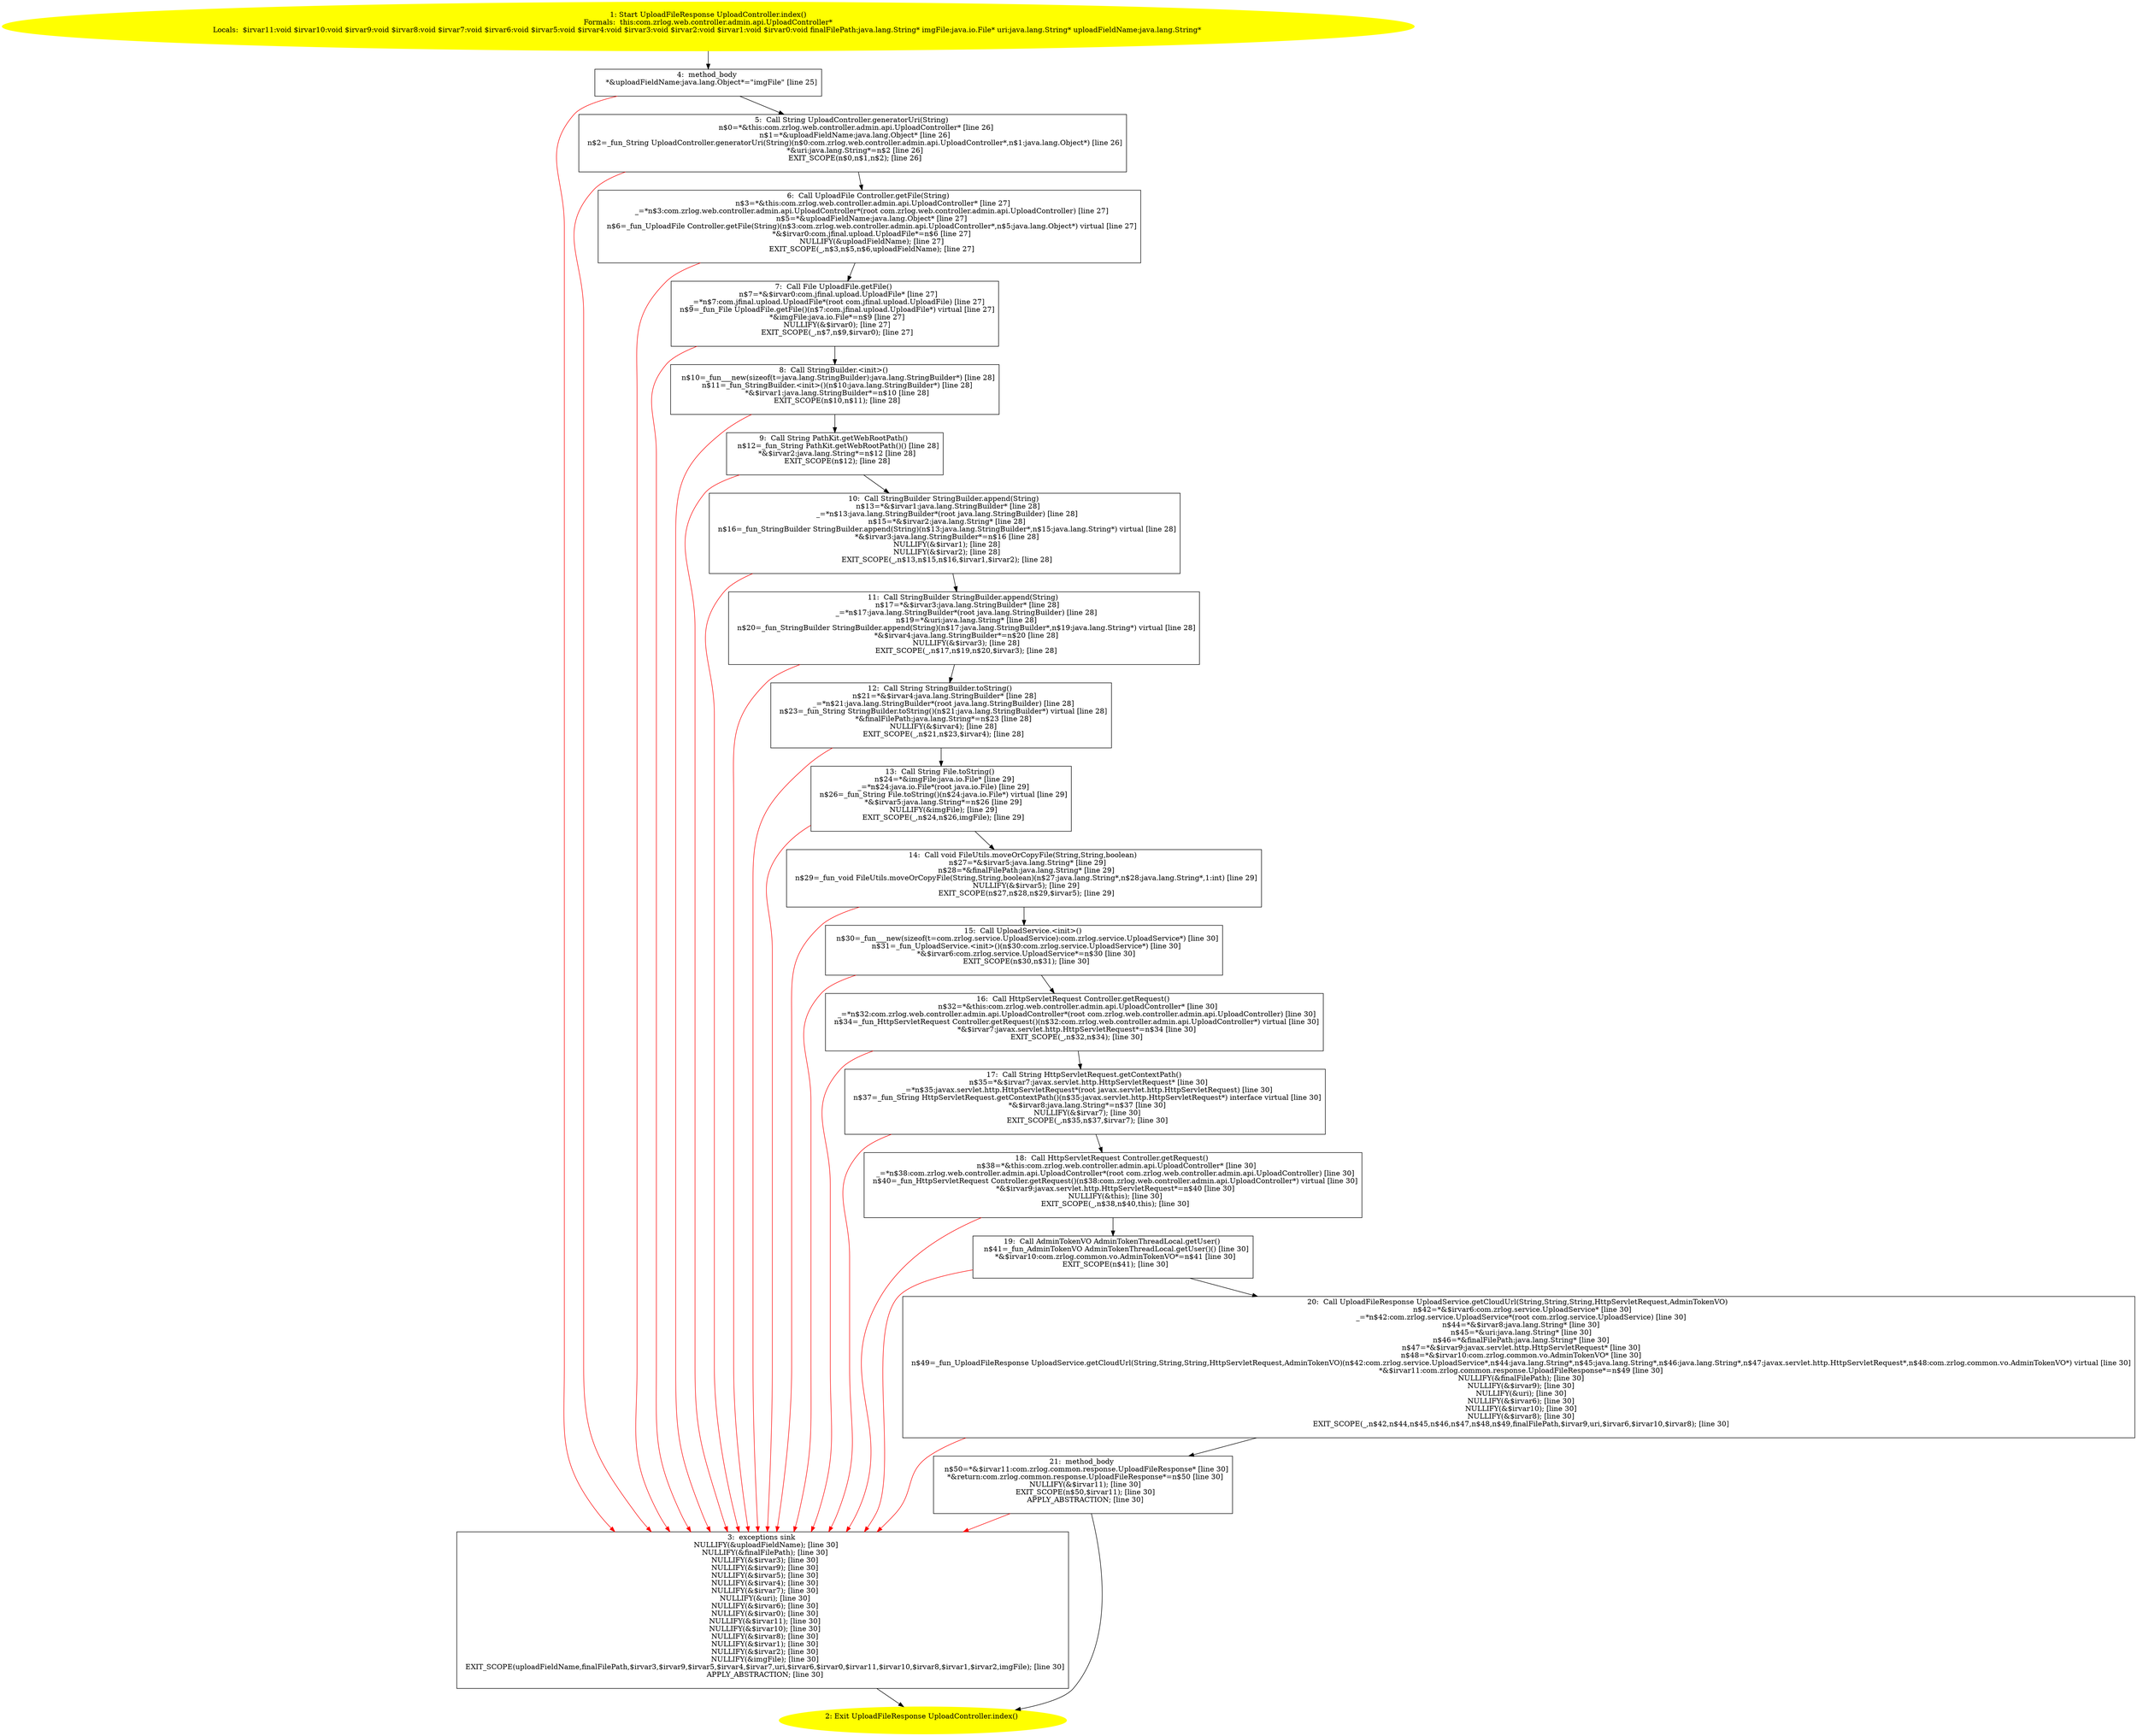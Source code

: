 /* @generated */
digraph cfg {
"com.zrlog.web.controller.admin.api.UploadController.index():com.zrlog.common.response.UploadFileResp.625adf739494294bcfe729ee9d5f80d3_1" [label="1: Start UploadFileResponse UploadController.index()\nFormals:  this:com.zrlog.web.controller.admin.api.UploadController*\nLocals:  $irvar11:void $irvar10:void $irvar9:void $irvar8:void $irvar7:void $irvar6:void $irvar5:void $irvar4:void $irvar3:void $irvar2:void $irvar1:void $irvar0:void finalFilePath:java.lang.String* imgFile:java.io.File* uri:java.lang.String* uploadFieldName:java.lang.String* \n  " color=yellow style=filled]
	

	 "com.zrlog.web.controller.admin.api.UploadController.index():com.zrlog.common.response.UploadFileResp.625adf739494294bcfe729ee9d5f80d3_1" -> "com.zrlog.web.controller.admin.api.UploadController.index():com.zrlog.common.response.UploadFileResp.625adf739494294bcfe729ee9d5f80d3_4" ;
"com.zrlog.web.controller.admin.api.UploadController.index():com.zrlog.common.response.UploadFileResp.625adf739494294bcfe729ee9d5f80d3_2" [label="2: Exit UploadFileResponse UploadController.index() \n  " color=yellow style=filled]
	

"com.zrlog.web.controller.admin.api.UploadController.index():com.zrlog.common.response.UploadFileResp.625adf739494294bcfe729ee9d5f80d3_3" [label="3:  exceptions sink \n   NULLIFY(&uploadFieldName); [line 30]\n  NULLIFY(&finalFilePath); [line 30]\n  NULLIFY(&$irvar3); [line 30]\n  NULLIFY(&$irvar9); [line 30]\n  NULLIFY(&$irvar5); [line 30]\n  NULLIFY(&$irvar4); [line 30]\n  NULLIFY(&$irvar7); [line 30]\n  NULLIFY(&uri); [line 30]\n  NULLIFY(&$irvar6); [line 30]\n  NULLIFY(&$irvar0); [line 30]\n  NULLIFY(&$irvar11); [line 30]\n  NULLIFY(&$irvar10); [line 30]\n  NULLIFY(&$irvar8); [line 30]\n  NULLIFY(&$irvar1); [line 30]\n  NULLIFY(&$irvar2); [line 30]\n  NULLIFY(&imgFile); [line 30]\n  EXIT_SCOPE(uploadFieldName,finalFilePath,$irvar3,$irvar9,$irvar5,$irvar4,$irvar7,uri,$irvar6,$irvar0,$irvar11,$irvar10,$irvar8,$irvar1,$irvar2,imgFile); [line 30]\n  APPLY_ABSTRACTION; [line 30]\n " shape="box"]
	

	 "com.zrlog.web.controller.admin.api.UploadController.index():com.zrlog.common.response.UploadFileResp.625adf739494294bcfe729ee9d5f80d3_3" -> "com.zrlog.web.controller.admin.api.UploadController.index():com.zrlog.common.response.UploadFileResp.625adf739494294bcfe729ee9d5f80d3_2" ;
"com.zrlog.web.controller.admin.api.UploadController.index():com.zrlog.common.response.UploadFileResp.625adf739494294bcfe729ee9d5f80d3_4" [label="4:  method_body \n   *&uploadFieldName:java.lang.Object*=\"imgFile\" [line 25]\n " shape="box"]
	

	 "com.zrlog.web.controller.admin.api.UploadController.index():com.zrlog.common.response.UploadFileResp.625adf739494294bcfe729ee9d5f80d3_4" -> "com.zrlog.web.controller.admin.api.UploadController.index():com.zrlog.common.response.UploadFileResp.625adf739494294bcfe729ee9d5f80d3_5" ;
	 "com.zrlog.web.controller.admin.api.UploadController.index():com.zrlog.common.response.UploadFileResp.625adf739494294bcfe729ee9d5f80d3_4" -> "com.zrlog.web.controller.admin.api.UploadController.index():com.zrlog.common.response.UploadFileResp.625adf739494294bcfe729ee9d5f80d3_3" [color="red" ];
"com.zrlog.web.controller.admin.api.UploadController.index():com.zrlog.common.response.UploadFileResp.625adf739494294bcfe729ee9d5f80d3_5" [label="5:  Call String UploadController.generatorUri(String) \n   n$0=*&this:com.zrlog.web.controller.admin.api.UploadController* [line 26]\n  n$1=*&uploadFieldName:java.lang.Object* [line 26]\n  n$2=_fun_String UploadController.generatorUri(String)(n$0:com.zrlog.web.controller.admin.api.UploadController*,n$1:java.lang.Object*) [line 26]\n  *&uri:java.lang.String*=n$2 [line 26]\n  EXIT_SCOPE(n$0,n$1,n$2); [line 26]\n " shape="box"]
	

	 "com.zrlog.web.controller.admin.api.UploadController.index():com.zrlog.common.response.UploadFileResp.625adf739494294bcfe729ee9d5f80d3_5" -> "com.zrlog.web.controller.admin.api.UploadController.index():com.zrlog.common.response.UploadFileResp.625adf739494294bcfe729ee9d5f80d3_6" ;
	 "com.zrlog.web.controller.admin.api.UploadController.index():com.zrlog.common.response.UploadFileResp.625adf739494294bcfe729ee9d5f80d3_5" -> "com.zrlog.web.controller.admin.api.UploadController.index():com.zrlog.common.response.UploadFileResp.625adf739494294bcfe729ee9d5f80d3_3" [color="red" ];
"com.zrlog.web.controller.admin.api.UploadController.index():com.zrlog.common.response.UploadFileResp.625adf739494294bcfe729ee9d5f80d3_6" [label="6:  Call UploadFile Controller.getFile(String) \n   n$3=*&this:com.zrlog.web.controller.admin.api.UploadController* [line 27]\n  _=*n$3:com.zrlog.web.controller.admin.api.UploadController*(root com.zrlog.web.controller.admin.api.UploadController) [line 27]\n  n$5=*&uploadFieldName:java.lang.Object* [line 27]\n  n$6=_fun_UploadFile Controller.getFile(String)(n$3:com.zrlog.web.controller.admin.api.UploadController*,n$5:java.lang.Object*) virtual [line 27]\n  *&$irvar0:com.jfinal.upload.UploadFile*=n$6 [line 27]\n  NULLIFY(&uploadFieldName); [line 27]\n  EXIT_SCOPE(_,n$3,n$5,n$6,uploadFieldName); [line 27]\n " shape="box"]
	

	 "com.zrlog.web.controller.admin.api.UploadController.index():com.zrlog.common.response.UploadFileResp.625adf739494294bcfe729ee9d5f80d3_6" -> "com.zrlog.web.controller.admin.api.UploadController.index():com.zrlog.common.response.UploadFileResp.625adf739494294bcfe729ee9d5f80d3_7" ;
	 "com.zrlog.web.controller.admin.api.UploadController.index():com.zrlog.common.response.UploadFileResp.625adf739494294bcfe729ee9d5f80d3_6" -> "com.zrlog.web.controller.admin.api.UploadController.index():com.zrlog.common.response.UploadFileResp.625adf739494294bcfe729ee9d5f80d3_3" [color="red" ];
"com.zrlog.web.controller.admin.api.UploadController.index():com.zrlog.common.response.UploadFileResp.625adf739494294bcfe729ee9d5f80d3_7" [label="7:  Call File UploadFile.getFile() \n   n$7=*&$irvar0:com.jfinal.upload.UploadFile* [line 27]\n  _=*n$7:com.jfinal.upload.UploadFile*(root com.jfinal.upload.UploadFile) [line 27]\n  n$9=_fun_File UploadFile.getFile()(n$7:com.jfinal.upload.UploadFile*) virtual [line 27]\n  *&imgFile:java.io.File*=n$9 [line 27]\n  NULLIFY(&$irvar0); [line 27]\n  EXIT_SCOPE(_,n$7,n$9,$irvar0); [line 27]\n " shape="box"]
	

	 "com.zrlog.web.controller.admin.api.UploadController.index():com.zrlog.common.response.UploadFileResp.625adf739494294bcfe729ee9d5f80d3_7" -> "com.zrlog.web.controller.admin.api.UploadController.index():com.zrlog.common.response.UploadFileResp.625adf739494294bcfe729ee9d5f80d3_8" ;
	 "com.zrlog.web.controller.admin.api.UploadController.index():com.zrlog.common.response.UploadFileResp.625adf739494294bcfe729ee9d5f80d3_7" -> "com.zrlog.web.controller.admin.api.UploadController.index():com.zrlog.common.response.UploadFileResp.625adf739494294bcfe729ee9d5f80d3_3" [color="red" ];
"com.zrlog.web.controller.admin.api.UploadController.index():com.zrlog.common.response.UploadFileResp.625adf739494294bcfe729ee9d5f80d3_8" [label="8:  Call StringBuilder.<init>() \n   n$10=_fun___new(sizeof(t=java.lang.StringBuilder):java.lang.StringBuilder*) [line 28]\n  n$11=_fun_StringBuilder.<init>()(n$10:java.lang.StringBuilder*) [line 28]\n  *&$irvar1:java.lang.StringBuilder*=n$10 [line 28]\n  EXIT_SCOPE(n$10,n$11); [line 28]\n " shape="box"]
	

	 "com.zrlog.web.controller.admin.api.UploadController.index():com.zrlog.common.response.UploadFileResp.625adf739494294bcfe729ee9d5f80d3_8" -> "com.zrlog.web.controller.admin.api.UploadController.index():com.zrlog.common.response.UploadFileResp.625adf739494294bcfe729ee9d5f80d3_9" ;
	 "com.zrlog.web.controller.admin.api.UploadController.index():com.zrlog.common.response.UploadFileResp.625adf739494294bcfe729ee9d5f80d3_8" -> "com.zrlog.web.controller.admin.api.UploadController.index():com.zrlog.common.response.UploadFileResp.625adf739494294bcfe729ee9d5f80d3_3" [color="red" ];
"com.zrlog.web.controller.admin.api.UploadController.index():com.zrlog.common.response.UploadFileResp.625adf739494294bcfe729ee9d5f80d3_9" [label="9:  Call String PathKit.getWebRootPath() \n   n$12=_fun_String PathKit.getWebRootPath()() [line 28]\n  *&$irvar2:java.lang.String*=n$12 [line 28]\n  EXIT_SCOPE(n$12); [line 28]\n " shape="box"]
	

	 "com.zrlog.web.controller.admin.api.UploadController.index():com.zrlog.common.response.UploadFileResp.625adf739494294bcfe729ee9d5f80d3_9" -> "com.zrlog.web.controller.admin.api.UploadController.index():com.zrlog.common.response.UploadFileResp.625adf739494294bcfe729ee9d5f80d3_10" ;
	 "com.zrlog.web.controller.admin.api.UploadController.index():com.zrlog.common.response.UploadFileResp.625adf739494294bcfe729ee9d5f80d3_9" -> "com.zrlog.web.controller.admin.api.UploadController.index():com.zrlog.common.response.UploadFileResp.625adf739494294bcfe729ee9d5f80d3_3" [color="red" ];
"com.zrlog.web.controller.admin.api.UploadController.index():com.zrlog.common.response.UploadFileResp.625adf739494294bcfe729ee9d5f80d3_10" [label="10:  Call StringBuilder StringBuilder.append(String) \n   n$13=*&$irvar1:java.lang.StringBuilder* [line 28]\n  _=*n$13:java.lang.StringBuilder*(root java.lang.StringBuilder) [line 28]\n  n$15=*&$irvar2:java.lang.String* [line 28]\n  n$16=_fun_StringBuilder StringBuilder.append(String)(n$13:java.lang.StringBuilder*,n$15:java.lang.String*) virtual [line 28]\n  *&$irvar3:java.lang.StringBuilder*=n$16 [line 28]\n  NULLIFY(&$irvar1); [line 28]\n  NULLIFY(&$irvar2); [line 28]\n  EXIT_SCOPE(_,n$13,n$15,n$16,$irvar1,$irvar2); [line 28]\n " shape="box"]
	

	 "com.zrlog.web.controller.admin.api.UploadController.index():com.zrlog.common.response.UploadFileResp.625adf739494294bcfe729ee9d5f80d3_10" -> "com.zrlog.web.controller.admin.api.UploadController.index():com.zrlog.common.response.UploadFileResp.625adf739494294bcfe729ee9d5f80d3_11" ;
	 "com.zrlog.web.controller.admin.api.UploadController.index():com.zrlog.common.response.UploadFileResp.625adf739494294bcfe729ee9d5f80d3_10" -> "com.zrlog.web.controller.admin.api.UploadController.index():com.zrlog.common.response.UploadFileResp.625adf739494294bcfe729ee9d5f80d3_3" [color="red" ];
"com.zrlog.web.controller.admin.api.UploadController.index():com.zrlog.common.response.UploadFileResp.625adf739494294bcfe729ee9d5f80d3_11" [label="11:  Call StringBuilder StringBuilder.append(String) \n   n$17=*&$irvar3:java.lang.StringBuilder* [line 28]\n  _=*n$17:java.lang.StringBuilder*(root java.lang.StringBuilder) [line 28]\n  n$19=*&uri:java.lang.String* [line 28]\n  n$20=_fun_StringBuilder StringBuilder.append(String)(n$17:java.lang.StringBuilder*,n$19:java.lang.String*) virtual [line 28]\n  *&$irvar4:java.lang.StringBuilder*=n$20 [line 28]\n  NULLIFY(&$irvar3); [line 28]\n  EXIT_SCOPE(_,n$17,n$19,n$20,$irvar3); [line 28]\n " shape="box"]
	

	 "com.zrlog.web.controller.admin.api.UploadController.index():com.zrlog.common.response.UploadFileResp.625adf739494294bcfe729ee9d5f80d3_11" -> "com.zrlog.web.controller.admin.api.UploadController.index():com.zrlog.common.response.UploadFileResp.625adf739494294bcfe729ee9d5f80d3_12" ;
	 "com.zrlog.web.controller.admin.api.UploadController.index():com.zrlog.common.response.UploadFileResp.625adf739494294bcfe729ee9d5f80d3_11" -> "com.zrlog.web.controller.admin.api.UploadController.index():com.zrlog.common.response.UploadFileResp.625adf739494294bcfe729ee9d5f80d3_3" [color="red" ];
"com.zrlog.web.controller.admin.api.UploadController.index():com.zrlog.common.response.UploadFileResp.625adf739494294bcfe729ee9d5f80d3_12" [label="12:  Call String StringBuilder.toString() \n   n$21=*&$irvar4:java.lang.StringBuilder* [line 28]\n  _=*n$21:java.lang.StringBuilder*(root java.lang.StringBuilder) [line 28]\n  n$23=_fun_String StringBuilder.toString()(n$21:java.lang.StringBuilder*) virtual [line 28]\n  *&finalFilePath:java.lang.String*=n$23 [line 28]\n  NULLIFY(&$irvar4); [line 28]\n  EXIT_SCOPE(_,n$21,n$23,$irvar4); [line 28]\n " shape="box"]
	

	 "com.zrlog.web.controller.admin.api.UploadController.index():com.zrlog.common.response.UploadFileResp.625adf739494294bcfe729ee9d5f80d3_12" -> "com.zrlog.web.controller.admin.api.UploadController.index():com.zrlog.common.response.UploadFileResp.625adf739494294bcfe729ee9d5f80d3_13" ;
	 "com.zrlog.web.controller.admin.api.UploadController.index():com.zrlog.common.response.UploadFileResp.625adf739494294bcfe729ee9d5f80d3_12" -> "com.zrlog.web.controller.admin.api.UploadController.index():com.zrlog.common.response.UploadFileResp.625adf739494294bcfe729ee9d5f80d3_3" [color="red" ];
"com.zrlog.web.controller.admin.api.UploadController.index():com.zrlog.common.response.UploadFileResp.625adf739494294bcfe729ee9d5f80d3_13" [label="13:  Call String File.toString() \n   n$24=*&imgFile:java.io.File* [line 29]\n  _=*n$24:java.io.File*(root java.io.File) [line 29]\n  n$26=_fun_String File.toString()(n$24:java.io.File*) virtual [line 29]\n  *&$irvar5:java.lang.String*=n$26 [line 29]\n  NULLIFY(&imgFile); [line 29]\n  EXIT_SCOPE(_,n$24,n$26,imgFile); [line 29]\n " shape="box"]
	

	 "com.zrlog.web.controller.admin.api.UploadController.index():com.zrlog.common.response.UploadFileResp.625adf739494294bcfe729ee9d5f80d3_13" -> "com.zrlog.web.controller.admin.api.UploadController.index():com.zrlog.common.response.UploadFileResp.625adf739494294bcfe729ee9d5f80d3_14" ;
	 "com.zrlog.web.controller.admin.api.UploadController.index():com.zrlog.common.response.UploadFileResp.625adf739494294bcfe729ee9d5f80d3_13" -> "com.zrlog.web.controller.admin.api.UploadController.index():com.zrlog.common.response.UploadFileResp.625adf739494294bcfe729ee9d5f80d3_3" [color="red" ];
"com.zrlog.web.controller.admin.api.UploadController.index():com.zrlog.common.response.UploadFileResp.625adf739494294bcfe729ee9d5f80d3_14" [label="14:  Call void FileUtils.moveOrCopyFile(String,String,boolean) \n   n$27=*&$irvar5:java.lang.String* [line 29]\n  n$28=*&finalFilePath:java.lang.String* [line 29]\n  n$29=_fun_void FileUtils.moveOrCopyFile(String,String,boolean)(n$27:java.lang.String*,n$28:java.lang.String*,1:int) [line 29]\n  NULLIFY(&$irvar5); [line 29]\n  EXIT_SCOPE(n$27,n$28,n$29,$irvar5); [line 29]\n " shape="box"]
	

	 "com.zrlog.web.controller.admin.api.UploadController.index():com.zrlog.common.response.UploadFileResp.625adf739494294bcfe729ee9d5f80d3_14" -> "com.zrlog.web.controller.admin.api.UploadController.index():com.zrlog.common.response.UploadFileResp.625adf739494294bcfe729ee9d5f80d3_15" ;
	 "com.zrlog.web.controller.admin.api.UploadController.index():com.zrlog.common.response.UploadFileResp.625adf739494294bcfe729ee9d5f80d3_14" -> "com.zrlog.web.controller.admin.api.UploadController.index():com.zrlog.common.response.UploadFileResp.625adf739494294bcfe729ee9d5f80d3_3" [color="red" ];
"com.zrlog.web.controller.admin.api.UploadController.index():com.zrlog.common.response.UploadFileResp.625adf739494294bcfe729ee9d5f80d3_15" [label="15:  Call UploadService.<init>() \n   n$30=_fun___new(sizeof(t=com.zrlog.service.UploadService):com.zrlog.service.UploadService*) [line 30]\n  n$31=_fun_UploadService.<init>()(n$30:com.zrlog.service.UploadService*) [line 30]\n  *&$irvar6:com.zrlog.service.UploadService*=n$30 [line 30]\n  EXIT_SCOPE(n$30,n$31); [line 30]\n " shape="box"]
	

	 "com.zrlog.web.controller.admin.api.UploadController.index():com.zrlog.common.response.UploadFileResp.625adf739494294bcfe729ee9d5f80d3_15" -> "com.zrlog.web.controller.admin.api.UploadController.index():com.zrlog.common.response.UploadFileResp.625adf739494294bcfe729ee9d5f80d3_16" ;
	 "com.zrlog.web.controller.admin.api.UploadController.index():com.zrlog.common.response.UploadFileResp.625adf739494294bcfe729ee9d5f80d3_15" -> "com.zrlog.web.controller.admin.api.UploadController.index():com.zrlog.common.response.UploadFileResp.625adf739494294bcfe729ee9d5f80d3_3" [color="red" ];
"com.zrlog.web.controller.admin.api.UploadController.index():com.zrlog.common.response.UploadFileResp.625adf739494294bcfe729ee9d5f80d3_16" [label="16:  Call HttpServletRequest Controller.getRequest() \n   n$32=*&this:com.zrlog.web.controller.admin.api.UploadController* [line 30]\n  _=*n$32:com.zrlog.web.controller.admin.api.UploadController*(root com.zrlog.web.controller.admin.api.UploadController) [line 30]\n  n$34=_fun_HttpServletRequest Controller.getRequest()(n$32:com.zrlog.web.controller.admin.api.UploadController*) virtual [line 30]\n  *&$irvar7:javax.servlet.http.HttpServletRequest*=n$34 [line 30]\n  EXIT_SCOPE(_,n$32,n$34); [line 30]\n " shape="box"]
	

	 "com.zrlog.web.controller.admin.api.UploadController.index():com.zrlog.common.response.UploadFileResp.625adf739494294bcfe729ee9d5f80d3_16" -> "com.zrlog.web.controller.admin.api.UploadController.index():com.zrlog.common.response.UploadFileResp.625adf739494294bcfe729ee9d5f80d3_17" ;
	 "com.zrlog.web.controller.admin.api.UploadController.index():com.zrlog.common.response.UploadFileResp.625adf739494294bcfe729ee9d5f80d3_16" -> "com.zrlog.web.controller.admin.api.UploadController.index():com.zrlog.common.response.UploadFileResp.625adf739494294bcfe729ee9d5f80d3_3" [color="red" ];
"com.zrlog.web.controller.admin.api.UploadController.index():com.zrlog.common.response.UploadFileResp.625adf739494294bcfe729ee9d5f80d3_17" [label="17:  Call String HttpServletRequest.getContextPath() \n   n$35=*&$irvar7:javax.servlet.http.HttpServletRequest* [line 30]\n  _=*n$35:javax.servlet.http.HttpServletRequest*(root javax.servlet.http.HttpServletRequest) [line 30]\n  n$37=_fun_String HttpServletRequest.getContextPath()(n$35:javax.servlet.http.HttpServletRequest*) interface virtual [line 30]\n  *&$irvar8:java.lang.String*=n$37 [line 30]\n  NULLIFY(&$irvar7); [line 30]\n  EXIT_SCOPE(_,n$35,n$37,$irvar7); [line 30]\n " shape="box"]
	

	 "com.zrlog.web.controller.admin.api.UploadController.index():com.zrlog.common.response.UploadFileResp.625adf739494294bcfe729ee9d5f80d3_17" -> "com.zrlog.web.controller.admin.api.UploadController.index():com.zrlog.common.response.UploadFileResp.625adf739494294bcfe729ee9d5f80d3_18" ;
	 "com.zrlog.web.controller.admin.api.UploadController.index():com.zrlog.common.response.UploadFileResp.625adf739494294bcfe729ee9d5f80d3_17" -> "com.zrlog.web.controller.admin.api.UploadController.index():com.zrlog.common.response.UploadFileResp.625adf739494294bcfe729ee9d5f80d3_3" [color="red" ];
"com.zrlog.web.controller.admin.api.UploadController.index():com.zrlog.common.response.UploadFileResp.625adf739494294bcfe729ee9d5f80d3_18" [label="18:  Call HttpServletRequest Controller.getRequest() \n   n$38=*&this:com.zrlog.web.controller.admin.api.UploadController* [line 30]\n  _=*n$38:com.zrlog.web.controller.admin.api.UploadController*(root com.zrlog.web.controller.admin.api.UploadController) [line 30]\n  n$40=_fun_HttpServletRequest Controller.getRequest()(n$38:com.zrlog.web.controller.admin.api.UploadController*) virtual [line 30]\n  *&$irvar9:javax.servlet.http.HttpServletRequest*=n$40 [line 30]\n  NULLIFY(&this); [line 30]\n  EXIT_SCOPE(_,n$38,n$40,this); [line 30]\n " shape="box"]
	

	 "com.zrlog.web.controller.admin.api.UploadController.index():com.zrlog.common.response.UploadFileResp.625adf739494294bcfe729ee9d5f80d3_18" -> "com.zrlog.web.controller.admin.api.UploadController.index():com.zrlog.common.response.UploadFileResp.625adf739494294bcfe729ee9d5f80d3_19" ;
	 "com.zrlog.web.controller.admin.api.UploadController.index():com.zrlog.common.response.UploadFileResp.625adf739494294bcfe729ee9d5f80d3_18" -> "com.zrlog.web.controller.admin.api.UploadController.index():com.zrlog.common.response.UploadFileResp.625adf739494294bcfe729ee9d5f80d3_3" [color="red" ];
"com.zrlog.web.controller.admin.api.UploadController.index():com.zrlog.common.response.UploadFileResp.625adf739494294bcfe729ee9d5f80d3_19" [label="19:  Call AdminTokenVO AdminTokenThreadLocal.getUser() \n   n$41=_fun_AdminTokenVO AdminTokenThreadLocal.getUser()() [line 30]\n  *&$irvar10:com.zrlog.common.vo.AdminTokenVO*=n$41 [line 30]\n  EXIT_SCOPE(n$41); [line 30]\n " shape="box"]
	

	 "com.zrlog.web.controller.admin.api.UploadController.index():com.zrlog.common.response.UploadFileResp.625adf739494294bcfe729ee9d5f80d3_19" -> "com.zrlog.web.controller.admin.api.UploadController.index():com.zrlog.common.response.UploadFileResp.625adf739494294bcfe729ee9d5f80d3_20" ;
	 "com.zrlog.web.controller.admin.api.UploadController.index():com.zrlog.common.response.UploadFileResp.625adf739494294bcfe729ee9d5f80d3_19" -> "com.zrlog.web.controller.admin.api.UploadController.index():com.zrlog.common.response.UploadFileResp.625adf739494294bcfe729ee9d5f80d3_3" [color="red" ];
"com.zrlog.web.controller.admin.api.UploadController.index():com.zrlog.common.response.UploadFileResp.625adf739494294bcfe729ee9d5f80d3_20" [label="20:  Call UploadFileResponse UploadService.getCloudUrl(String,String,String,HttpServletRequest,AdminTokenVO) \n   n$42=*&$irvar6:com.zrlog.service.UploadService* [line 30]\n  _=*n$42:com.zrlog.service.UploadService*(root com.zrlog.service.UploadService) [line 30]\n  n$44=*&$irvar8:java.lang.String* [line 30]\n  n$45=*&uri:java.lang.String* [line 30]\n  n$46=*&finalFilePath:java.lang.String* [line 30]\n  n$47=*&$irvar9:javax.servlet.http.HttpServletRequest* [line 30]\n  n$48=*&$irvar10:com.zrlog.common.vo.AdminTokenVO* [line 30]\n  n$49=_fun_UploadFileResponse UploadService.getCloudUrl(String,String,String,HttpServletRequest,AdminTokenVO)(n$42:com.zrlog.service.UploadService*,n$44:java.lang.String*,n$45:java.lang.String*,n$46:java.lang.String*,n$47:javax.servlet.http.HttpServletRequest*,n$48:com.zrlog.common.vo.AdminTokenVO*) virtual [line 30]\n  *&$irvar11:com.zrlog.common.response.UploadFileResponse*=n$49 [line 30]\n  NULLIFY(&finalFilePath); [line 30]\n  NULLIFY(&$irvar9); [line 30]\n  NULLIFY(&uri); [line 30]\n  NULLIFY(&$irvar6); [line 30]\n  NULLIFY(&$irvar10); [line 30]\n  NULLIFY(&$irvar8); [line 30]\n  EXIT_SCOPE(_,n$42,n$44,n$45,n$46,n$47,n$48,n$49,finalFilePath,$irvar9,uri,$irvar6,$irvar10,$irvar8); [line 30]\n " shape="box"]
	

	 "com.zrlog.web.controller.admin.api.UploadController.index():com.zrlog.common.response.UploadFileResp.625adf739494294bcfe729ee9d5f80d3_20" -> "com.zrlog.web.controller.admin.api.UploadController.index():com.zrlog.common.response.UploadFileResp.625adf739494294bcfe729ee9d5f80d3_21" ;
	 "com.zrlog.web.controller.admin.api.UploadController.index():com.zrlog.common.response.UploadFileResp.625adf739494294bcfe729ee9d5f80d3_20" -> "com.zrlog.web.controller.admin.api.UploadController.index():com.zrlog.common.response.UploadFileResp.625adf739494294bcfe729ee9d5f80d3_3" [color="red" ];
"com.zrlog.web.controller.admin.api.UploadController.index():com.zrlog.common.response.UploadFileResp.625adf739494294bcfe729ee9d5f80d3_21" [label="21:  method_body \n   n$50=*&$irvar11:com.zrlog.common.response.UploadFileResponse* [line 30]\n  *&return:com.zrlog.common.response.UploadFileResponse*=n$50 [line 30]\n  NULLIFY(&$irvar11); [line 30]\n  EXIT_SCOPE(n$50,$irvar11); [line 30]\n  APPLY_ABSTRACTION; [line 30]\n " shape="box"]
	

	 "com.zrlog.web.controller.admin.api.UploadController.index():com.zrlog.common.response.UploadFileResp.625adf739494294bcfe729ee9d5f80d3_21" -> "com.zrlog.web.controller.admin.api.UploadController.index():com.zrlog.common.response.UploadFileResp.625adf739494294bcfe729ee9d5f80d3_2" ;
	 "com.zrlog.web.controller.admin.api.UploadController.index():com.zrlog.common.response.UploadFileResp.625adf739494294bcfe729ee9d5f80d3_21" -> "com.zrlog.web.controller.admin.api.UploadController.index():com.zrlog.common.response.UploadFileResp.625adf739494294bcfe729ee9d5f80d3_3" [color="red" ];
}
